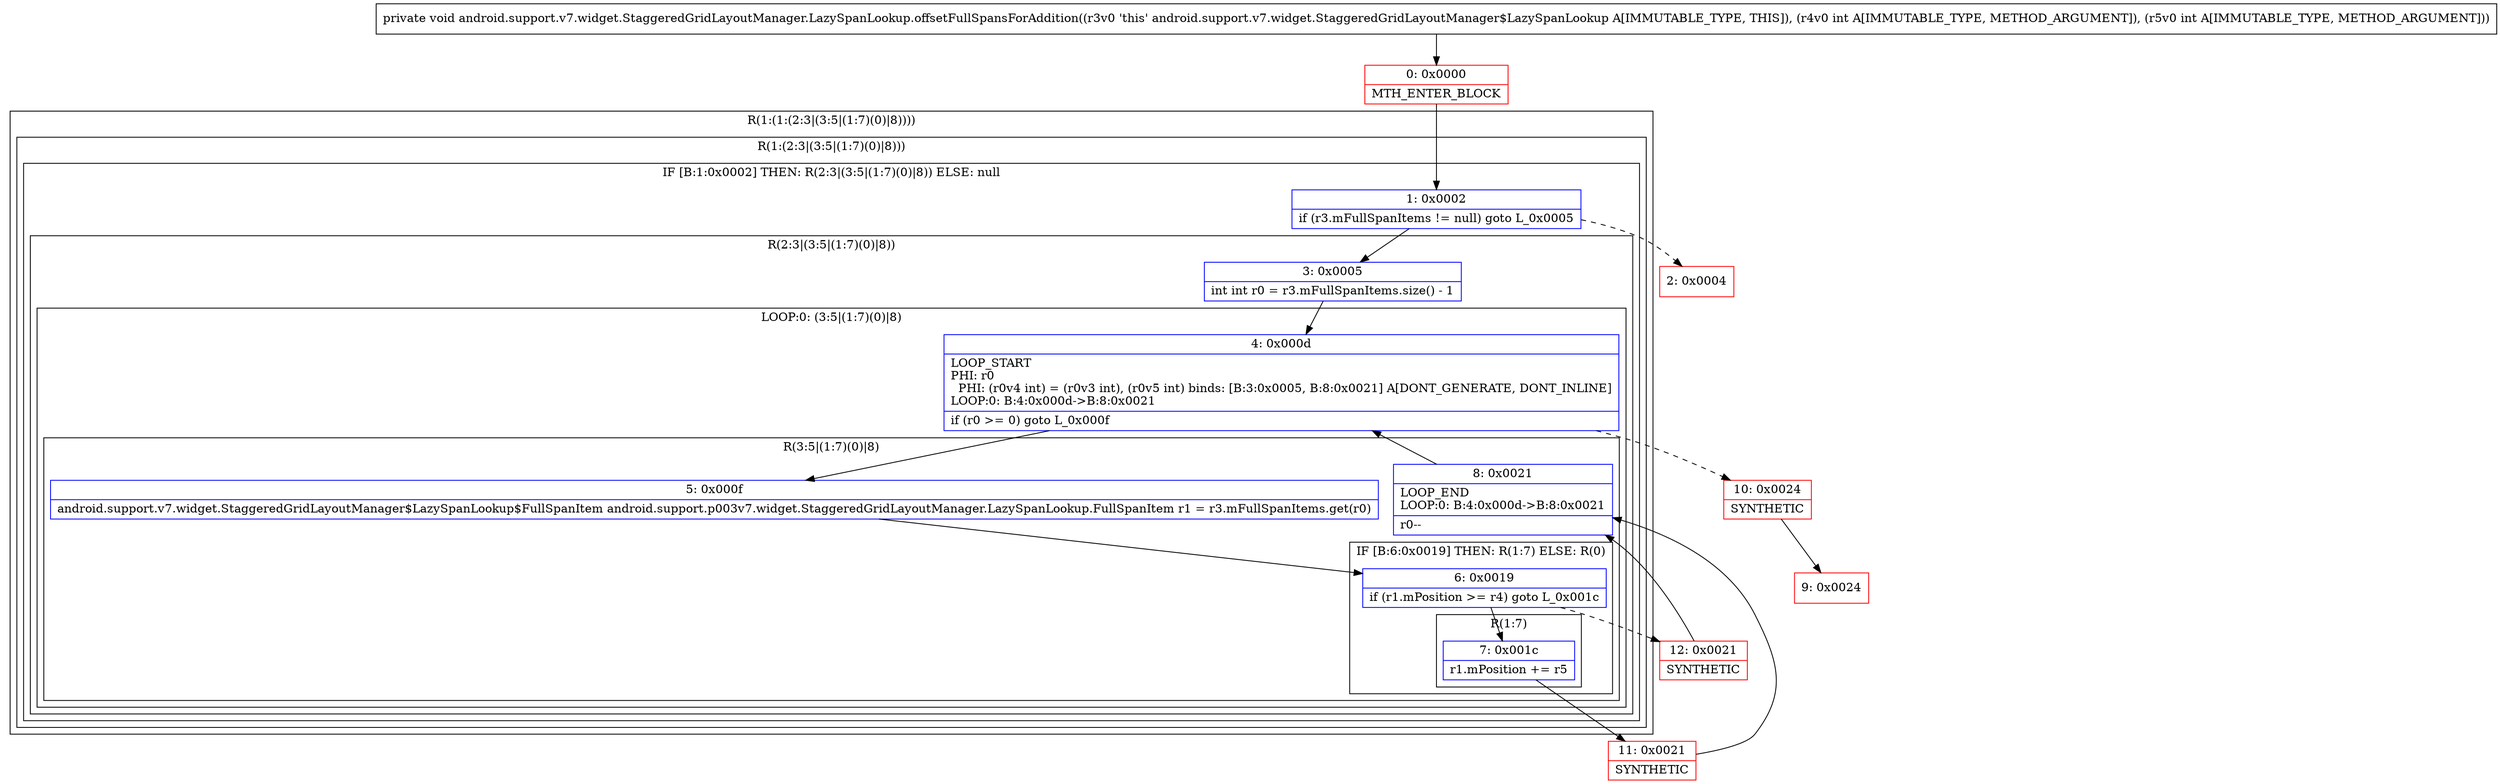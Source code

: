 digraph "CFG forandroid.support.v7.widget.StaggeredGridLayoutManager.LazySpanLookup.offsetFullSpansForAddition(II)V" {
subgraph cluster_Region_221898489 {
label = "R(1:(1:(2:3|(3:5|(1:7)(0)|8))))";
node [shape=record,color=blue];
subgraph cluster_Region_400552077 {
label = "R(1:(2:3|(3:5|(1:7)(0)|8)))";
node [shape=record,color=blue];
subgraph cluster_IfRegion_1142781979 {
label = "IF [B:1:0x0002] THEN: R(2:3|(3:5|(1:7)(0)|8)) ELSE: null";
node [shape=record,color=blue];
Node_1 [shape=record,label="{1\:\ 0x0002|if (r3.mFullSpanItems != null) goto L_0x0005\l}"];
subgraph cluster_Region_1488923359 {
label = "R(2:3|(3:5|(1:7)(0)|8))";
node [shape=record,color=blue];
Node_3 [shape=record,label="{3\:\ 0x0005|int int r0 = r3.mFullSpanItems.size() \- 1\l}"];
subgraph cluster_LoopRegion_1347493963 {
label = "LOOP:0: (3:5|(1:7)(0)|8)";
node [shape=record,color=blue];
Node_4 [shape=record,label="{4\:\ 0x000d|LOOP_START\lPHI: r0 \l  PHI: (r0v4 int) = (r0v3 int), (r0v5 int) binds: [B:3:0x0005, B:8:0x0021] A[DONT_GENERATE, DONT_INLINE]\lLOOP:0: B:4:0x000d\-\>B:8:0x0021\l|if (r0 \>= 0) goto L_0x000f\l}"];
subgraph cluster_Region_1663188167 {
label = "R(3:5|(1:7)(0)|8)";
node [shape=record,color=blue];
Node_5 [shape=record,label="{5\:\ 0x000f|android.support.v7.widget.StaggeredGridLayoutManager$LazySpanLookup$FullSpanItem android.support.p003v7.widget.StaggeredGridLayoutManager.LazySpanLookup.FullSpanItem r1 = r3.mFullSpanItems.get(r0)\l}"];
subgraph cluster_IfRegion_131795753 {
label = "IF [B:6:0x0019] THEN: R(1:7) ELSE: R(0)";
node [shape=record,color=blue];
Node_6 [shape=record,label="{6\:\ 0x0019|if (r1.mPosition \>= r4) goto L_0x001c\l}"];
subgraph cluster_Region_647176415 {
label = "R(1:7)";
node [shape=record,color=blue];
Node_7 [shape=record,label="{7\:\ 0x001c|r1.mPosition += r5\l}"];
}
subgraph cluster_Region_1532122623 {
label = "R(0)";
node [shape=record,color=blue];
}
}
Node_8 [shape=record,label="{8\:\ 0x0021|LOOP_END\lLOOP:0: B:4:0x000d\-\>B:8:0x0021\l|r0\-\-\l}"];
}
}
}
}
}
}
Node_0 [shape=record,color=red,label="{0\:\ 0x0000|MTH_ENTER_BLOCK\l}"];
Node_2 [shape=record,color=red,label="{2\:\ 0x0004}"];
Node_9 [shape=record,color=red,label="{9\:\ 0x0024}"];
Node_10 [shape=record,color=red,label="{10\:\ 0x0024|SYNTHETIC\l}"];
Node_11 [shape=record,color=red,label="{11\:\ 0x0021|SYNTHETIC\l}"];
Node_12 [shape=record,color=red,label="{12\:\ 0x0021|SYNTHETIC\l}"];
MethodNode[shape=record,label="{private void android.support.v7.widget.StaggeredGridLayoutManager.LazySpanLookup.offsetFullSpansForAddition((r3v0 'this' android.support.v7.widget.StaggeredGridLayoutManager$LazySpanLookup A[IMMUTABLE_TYPE, THIS]), (r4v0 int A[IMMUTABLE_TYPE, METHOD_ARGUMENT]), (r5v0 int A[IMMUTABLE_TYPE, METHOD_ARGUMENT])) }"];
MethodNode -> Node_0;
Node_1 -> Node_2[style=dashed];
Node_1 -> Node_3;
Node_3 -> Node_4;
Node_4 -> Node_5;
Node_4 -> Node_10[style=dashed];
Node_5 -> Node_6;
Node_6 -> Node_7;
Node_6 -> Node_12[style=dashed];
Node_7 -> Node_11;
Node_8 -> Node_4;
Node_0 -> Node_1;
Node_10 -> Node_9;
Node_11 -> Node_8;
Node_12 -> Node_8;
}

